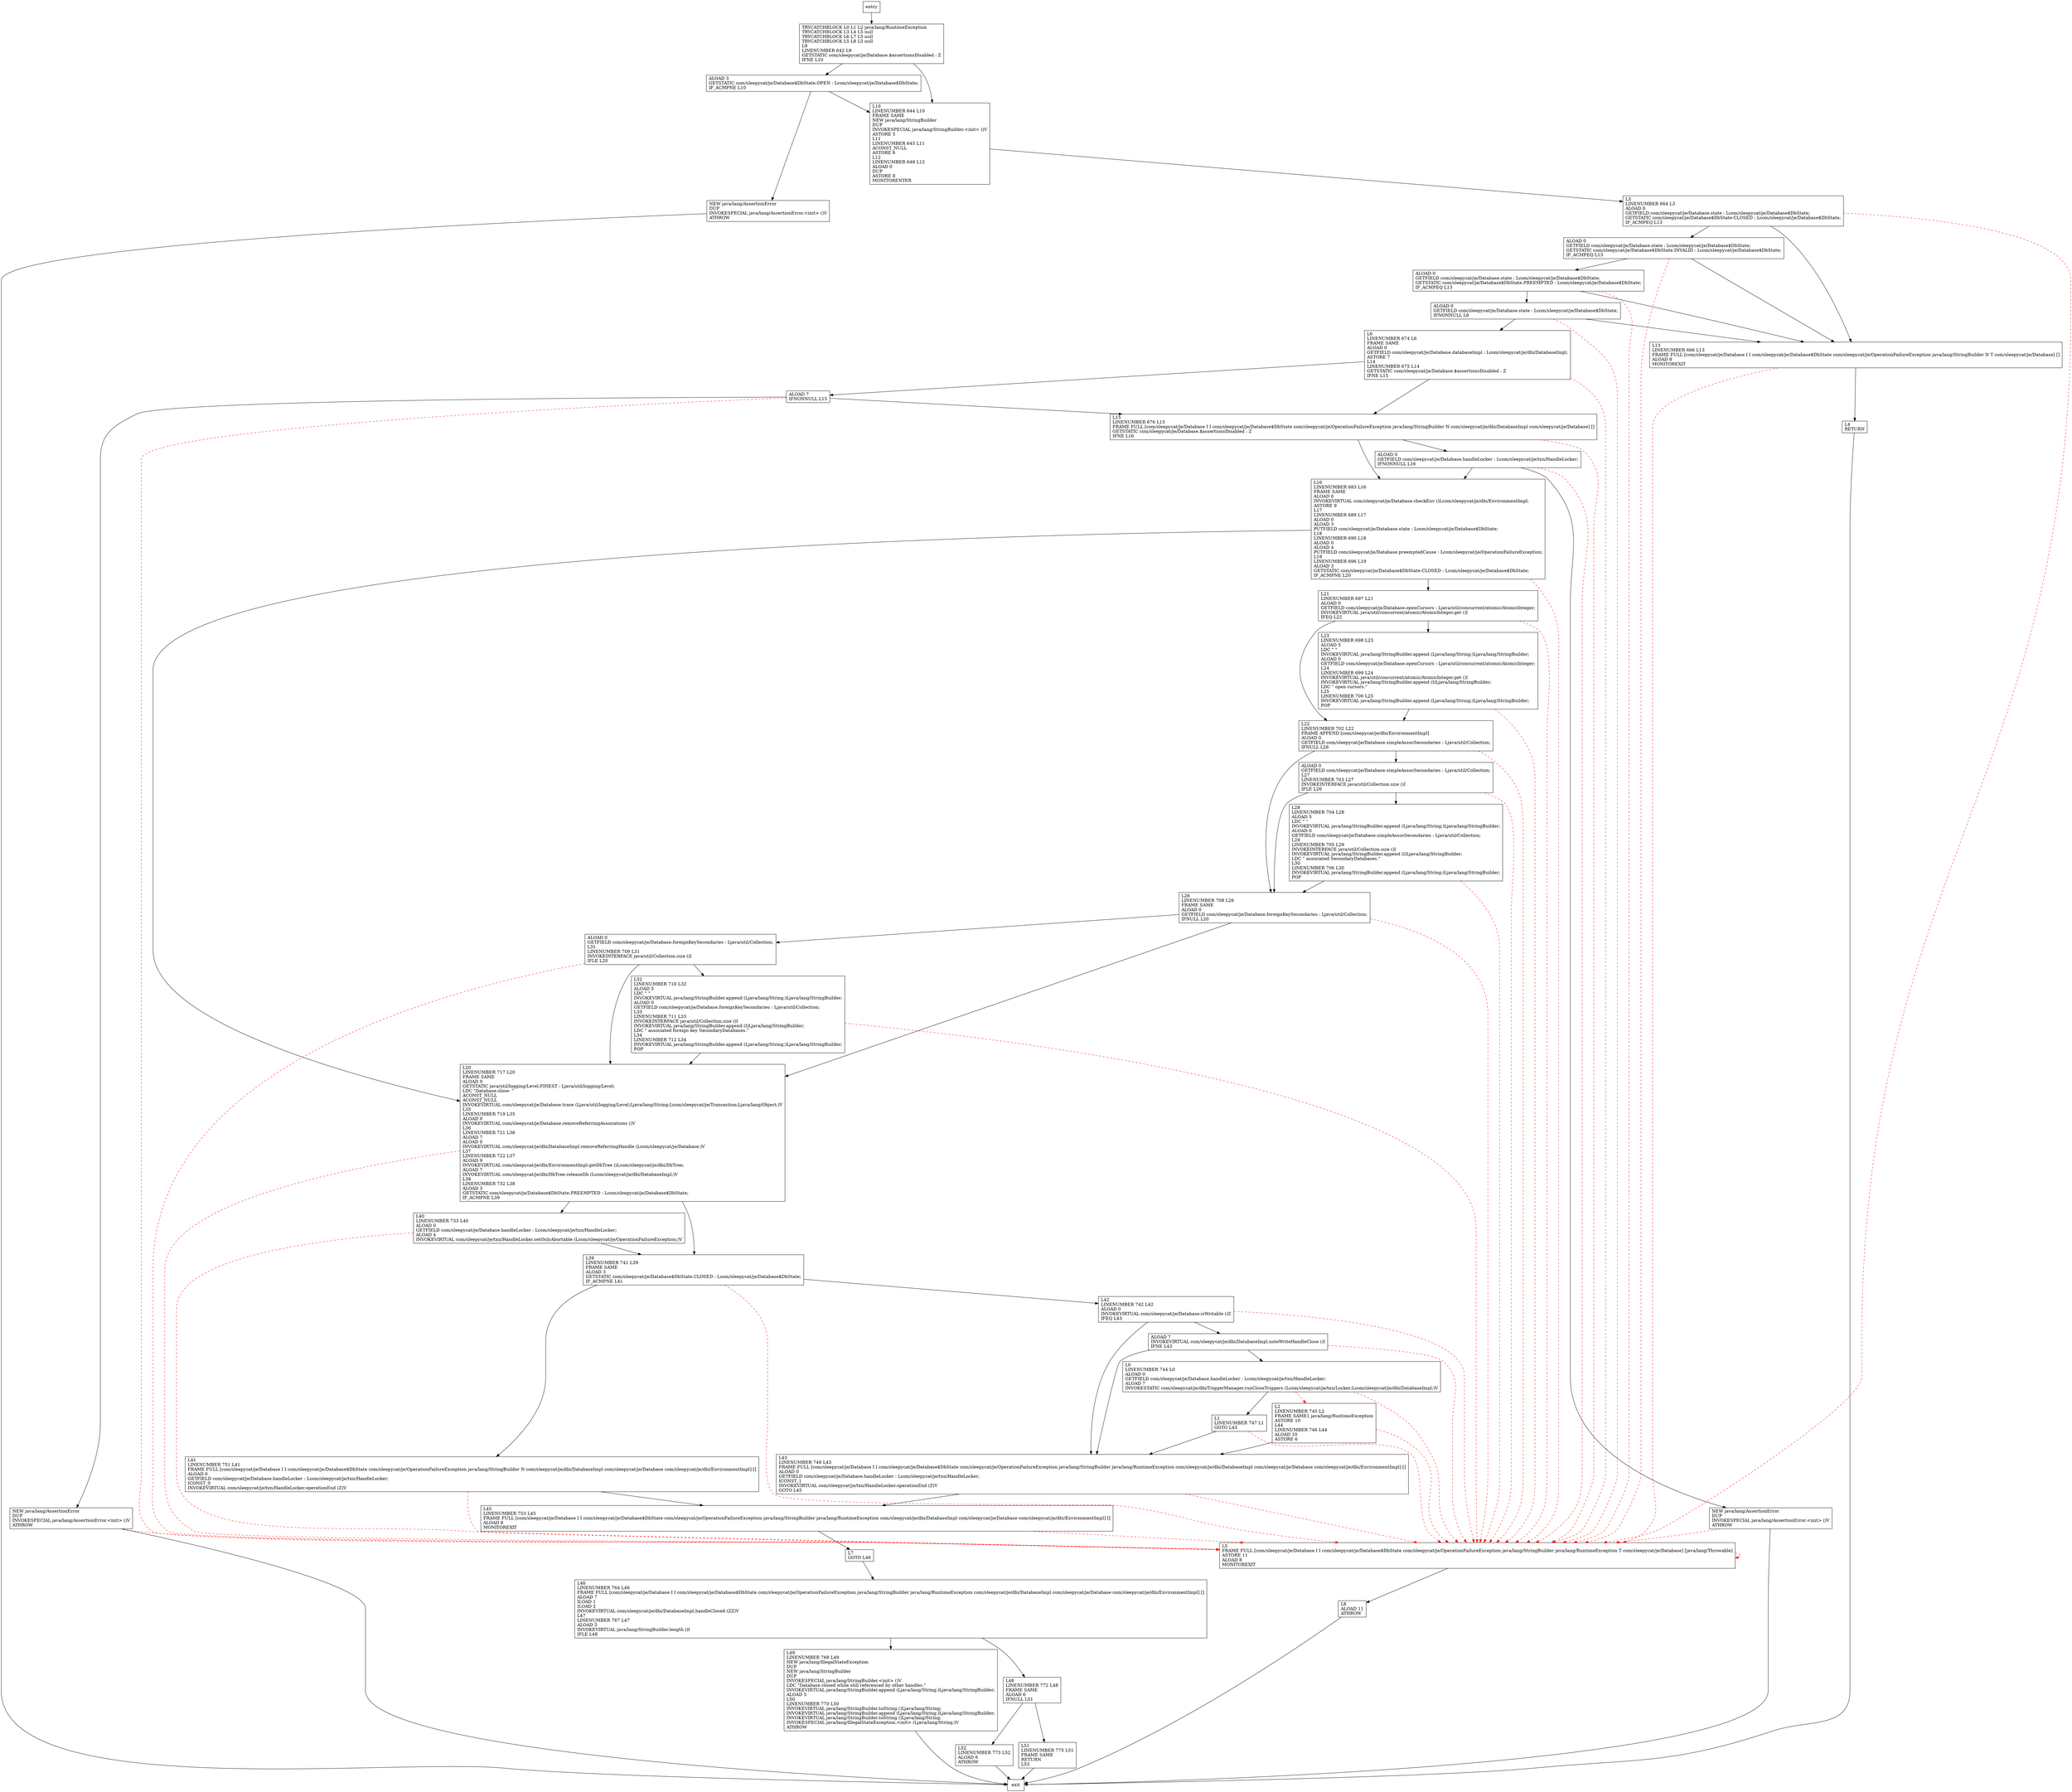 digraph closeInternalWork {
node [shape=record];
1352968626 [label="NEW java/lang/AssertionError\lDUP\lINVOKESPECIAL java/lang/AssertionError.\<init\> ()V\lATHROW\l"];
1817863927 [label="L21\lLINENUMBER 697 L21\lALOAD 0\lGETFIELD com/sleepycat/je/Database.openCursors : Ljava/util/concurrent/atomic/AtomicInteger;\lINVOKEVIRTUAL java/util/concurrent/atomic/AtomicInteger.get ()I\lIFEQ L22\l"];
230167548 [label="TRYCATCHBLOCK L0 L1 L2 java/lang/RuntimeException\lTRYCATCHBLOCK L3 L4 L5 null\lTRYCATCHBLOCK L6 L7 L5 null\lTRYCATCHBLOCK L5 L8 L5 null\lL9\lLINENUMBER 642 L9\lGETSTATIC com/sleepycat/je/Database.$assertionsDisabled : Z\lIFNE L10\l"];
1929979427 [label="L42\lLINENUMBER 742 L42\lALOAD 0\lINVOKEVIRTUAL com/sleepycat/je/Database.isWritable ()Z\lIFEQ L43\l"];
1555601883 [label="L22\lLINENUMBER 702 L22\lFRAME APPEND [com/sleepycat/je/dbi/EnvironmentImpl]\lALOAD 0\lGETFIELD com/sleepycat/je/Database.simpleAssocSecondaries : Ljava/util/Collection;\lIFNULL L26\l"];
591360069 [label="L6\lLINENUMBER 674 L6\lFRAME SAME\lALOAD 0\lGETFIELD com/sleepycat/je/Database.databaseImpl : Lcom/sleepycat/je/dbi/DatabaseImpl;\lASTORE 7\lL14\lLINENUMBER 675 L14\lGETSTATIC com/sleepycat/je/Database.$assertionsDisabled : Z\lIFNE L15\l"];
476729264 [label="L7\lGOTO L46\l"];
1885514615 [label="L13\lLINENUMBER 666 L13\lFRAME FULL [com/sleepycat/je/Database I I com/sleepycat/je/Database$DbState com/sleepycat/je/OperationFailureException java/lang/StringBuilder N T com/sleepycat/je/Database] []\lALOAD 8\lMONITOREXIT\l"];
645845345 [label="NEW java/lang/AssertionError\lDUP\lINVOKESPECIAL java/lang/AssertionError.\<init\> ()V\lATHROW\l"];
774673772 [label="L32\lLINENUMBER 710 L32\lALOAD 5\lLDC \" \"\lINVOKEVIRTUAL java/lang/StringBuilder.append (Ljava/lang/String;)Ljava/lang/StringBuilder;\lALOAD 0\lGETFIELD com/sleepycat/je/Database.foreignKeySecondaries : Ljava/util/Collection;\lL33\lLINENUMBER 711 L33\lINVOKEINTERFACE java/util/Collection.size ()I\lINVOKEVIRTUAL java/lang/StringBuilder.append (I)Ljava/lang/StringBuilder;\lLDC \" associated foreign key SecondaryDatabases.\"\lL34\lLINENUMBER 712 L34\lINVOKEVIRTUAL java/lang/StringBuilder.append (Ljava/lang/String;)Ljava/lang/StringBuilder;\lPOP\l"];
284904899 [label="L45\lLINENUMBER 753 L45\lFRAME FULL [com/sleepycat/je/Database I I com/sleepycat/je/Database$DbState com/sleepycat/je/OperationFailureException java/lang/StringBuilder java/lang/RuntimeException com/sleepycat/je/dbi/DatabaseImpl com/sleepycat/je/Database com/sleepycat/je/dbi/EnvironmentImpl] []\lALOAD 8\lMONITOREXIT\l"];
535261013 [label="L4\lRETURN\l"];
97538789 [label="L20\lLINENUMBER 717 L20\lFRAME SAME\lALOAD 0\lGETSTATIC java/util/logging/Level.FINEST : Ljava/util/logging/Level;\lLDC \"Database.close: \"\lACONST_NULL\lACONST_NULL\lINVOKEVIRTUAL com/sleepycat/je/Database.trace (Ljava/util/logging/Level;Ljava/lang/String;Lcom/sleepycat/je/Transaction;Ljava/lang/Object;)V\lL35\lLINENUMBER 719 L35\lALOAD 0\lINVOKEVIRTUAL com/sleepycat/je/Database.removeReferringAssociations ()V\lL36\lLINENUMBER 721 L36\lALOAD 7\lALOAD 0\lINVOKEVIRTUAL com/sleepycat/je/dbi/DatabaseImpl.removeReferringHandle (Lcom/sleepycat/je/Database;)V\lL37\lLINENUMBER 722 L37\lALOAD 9\lINVOKEVIRTUAL com/sleepycat/je/dbi/EnvironmentImpl.getDbTree ()Lcom/sleepycat/je/dbi/DbTree;\lALOAD 7\lINVOKEVIRTUAL com/sleepycat/je/dbi/DbTree.releaseDb (Lcom/sleepycat/je/dbi/DatabaseImpl;)V\lL38\lLINENUMBER 732 L38\lALOAD 3\lGETSTATIC com/sleepycat/je/Database$DbState.PREEMPTED : Lcom/sleepycat/je/Database$DbState;\lIF_ACMPNE L39\l"];
1417233403 [label="L15\lLINENUMBER 676 L15\lFRAME FULL [com/sleepycat/je/Database I I com/sleepycat/je/Database$DbState com/sleepycat/je/OperationFailureException java/lang/StringBuilder N com/sleepycat/je/dbi/DatabaseImpl com/sleepycat/je/Database] []\lGETSTATIC com/sleepycat/je/Database.$assertionsDisabled : Z\lIFNE L16\l"];
1207292627 [label="L16\lLINENUMBER 683 L16\lFRAME SAME\lALOAD 0\lINVOKEVIRTUAL com/sleepycat/je/Database.checkEnv ()Lcom/sleepycat/je/dbi/EnvironmentImpl;\lASTORE 9\lL17\lLINENUMBER 689 L17\lALOAD 0\lALOAD 3\lPUTFIELD com/sleepycat/je/Database.state : Lcom/sleepycat/je/Database$DbState;\lL18\lLINENUMBER 690 L18\lALOAD 0\lALOAD 4\lPUTFIELD com/sleepycat/je/Database.preemptedCause : Lcom/sleepycat/je/OperationFailureException;\lL19\lLINENUMBER 696 L19\lALOAD 3\lGETSTATIC com/sleepycat/je/Database$DbState.CLOSED : Lcom/sleepycat/je/Database$DbState;\lIF_ACMPNE L20\l"];
1184407500 [label="L10\lLINENUMBER 644 L10\lFRAME SAME\lNEW java/lang/StringBuilder\lDUP\lINVOKESPECIAL java/lang/StringBuilder.\<init\> ()V\lASTORE 5\lL11\lLINENUMBER 645 L11\lACONST_NULL\lASTORE 6\lL12\lLINENUMBER 648 L12\lALOAD 0\lDUP\lASTORE 8\lMONITORENTER\l"];
1680478343 [label="L26\lLINENUMBER 708 L26\lFRAME SAME\lALOAD 0\lGETFIELD com/sleepycat/je/Database.foreignKeySecondaries : Ljava/util/Collection;\lIFNULL L20\l"];
127839608 [label="ALOAD 0\lGETFIELD com/sleepycat/je/Database.state : Lcom/sleepycat/je/Database$DbState;\lGETSTATIC com/sleepycat/je/Database$DbState.PREEMPTED : Lcom/sleepycat/je/Database$DbState;\lIF_ACMPEQ L13\l"];
451892875 [label="L23\lLINENUMBER 698 L23\lALOAD 5\lLDC \" \"\lINVOKEVIRTUAL java/lang/StringBuilder.append (Ljava/lang/String;)Ljava/lang/StringBuilder;\lALOAD 0\lGETFIELD com/sleepycat/je/Database.openCursors : Ljava/util/concurrent/atomic/AtomicInteger;\lL24\lLINENUMBER 699 L24\lINVOKEVIRTUAL java/util/concurrent/atomic/AtomicInteger.get ()I\lINVOKEVIRTUAL java/lang/StringBuilder.append (I)Ljava/lang/StringBuilder;\lLDC \" open cursors.\"\lL25\lLINENUMBER 700 L25\lINVOKEVIRTUAL java/lang/StringBuilder.append (Ljava/lang/String;)Ljava/lang/StringBuilder;\lPOP\l"];
325647811 [label="ALOAD 7\lINVOKEVIRTUAL com/sleepycat/je/dbi/DatabaseImpl.noteWriteHandleClose ()I\lIFNE L43\l"];
1676288357 [label="ALOAD 0\lGETFIELD com/sleepycat/je/Database.simpleAssocSecondaries : Ljava/util/Collection;\lL27\lLINENUMBER 703 L27\lINVOKEINTERFACE java/util/Collection.size ()I\lIFLE L26\l"];
1595981277 [label="L48\lLINENUMBER 772 L48\lFRAME SAME\lALOAD 6\lIFNULL L51\l"];
1974319036 [label="L1\lLINENUMBER 747 L1\lGOTO L43\l"];
200462213 [label="L46\lLINENUMBER 764 L46\lFRAME FULL [com/sleepycat/je/Database I I com/sleepycat/je/Database$DbState com/sleepycat/je/OperationFailureException java/lang/StringBuilder java/lang/RuntimeException com/sleepycat/je/dbi/DatabaseImpl com/sleepycat/je/Database com/sleepycat/je/dbi/EnvironmentImpl] []\lALOAD 7\lILOAD 1\lILOAD 2\lINVOKEVIRTUAL com/sleepycat/je/dbi/DatabaseImpl.handleClosed (ZZ)V\lL47\lLINENUMBER 767 L47\lALOAD 5\lINVOKEVIRTUAL java/lang/StringBuilder.length ()I\lIFLE L48\l"];
944965295 [label="L8\lALOAD 11\lATHROW\l"];
1972513425 [label="L52\lLINENUMBER 773 L52\lALOAD 6\lATHROW\l"];
1414403925 [label="L2\lLINENUMBER 745 L2\lFRAME SAME1 java/lang/RuntimeException\lASTORE 10\lL44\lLINENUMBER 746 L44\lALOAD 10\lASTORE 6\l"];
486506143 [label="ALOAD 0\lGETFIELD com/sleepycat/je/Database.foreignKeySecondaries : Ljava/util/Collection;\lL31\lLINENUMBER 709 L31\lINVOKEINTERFACE java/util/Collection.size ()I\lIFLE L20\l"];
1062075886 [label="L49\lLINENUMBER 768 L49\lNEW java/lang/IllegalStateException\lDUP\lNEW java/lang/StringBuilder\lDUP\lINVOKESPECIAL java/lang/StringBuilder.\<init\> ()V\lLDC \"Database closed while still referenced by other handles.\"\lINVOKEVIRTUAL java/lang/StringBuilder.append (Ljava/lang/String;)Ljava/lang/StringBuilder;\lALOAD 5\lL50\lLINENUMBER 770 L50\lINVOKEVIRTUAL java/lang/StringBuilder.toString ()Ljava/lang/String;\lINVOKEVIRTUAL java/lang/StringBuilder.append (Ljava/lang/String;)Ljava/lang/StringBuilder;\lINVOKEVIRTUAL java/lang/StringBuilder.toString ()Ljava/lang/String;\lINVOKESPECIAL java/lang/IllegalStateException.\<init\> (Ljava/lang/String;)V\lATHROW\l"];
400443700 [label="ALOAD 7\lIFNONNULL L15\l"];
124730178 [label="L5\lFRAME FULL [com/sleepycat/je/Database I I com/sleepycat/je/Database$DbState com/sleepycat/je/OperationFailureException java/lang/StringBuilder java/lang/RuntimeException T com/sleepycat/je/Database] [java/lang/Throwable]\lASTORE 11\lALOAD 8\lMONITOREXIT\l"];
68245895 [label="L28\lLINENUMBER 704 L28\lALOAD 5\lLDC \" \"\lINVOKEVIRTUAL java/lang/StringBuilder.append (Ljava/lang/String;)Ljava/lang/StringBuilder;\lALOAD 0\lGETFIELD com/sleepycat/je/Database.simpleAssocSecondaries : Ljava/util/Collection;\lL29\lLINENUMBER 705 L29\lINVOKEINTERFACE java/util/Collection.size ()I\lINVOKEVIRTUAL java/lang/StringBuilder.append (I)Ljava/lang/StringBuilder;\lLDC \" associated SecondaryDatabases.\"\lL30\lLINENUMBER 706 L30\lINVOKEVIRTUAL java/lang/StringBuilder.append (Ljava/lang/String;)Ljava/lang/StringBuilder;\lPOP\l"];
430234067 [label="L3\lLINENUMBER 664 L3\lALOAD 0\lGETFIELD com/sleepycat/je/Database.state : Lcom/sleepycat/je/Database$DbState;\lGETSTATIC com/sleepycat/je/Database$DbState.CLOSED : Lcom/sleepycat/je/Database$DbState;\lIF_ACMPEQ L13\l"];
1744919873 [label="L51\lLINENUMBER 775 L51\lFRAME SAME\lRETURN\lL53\l"];
720985729 [label="L43\lLINENUMBER 749 L43\lFRAME FULL [com/sleepycat/je/Database I I com/sleepycat/je/Database$DbState com/sleepycat/je/OperationFailureException java/lang/StringBuilder java/lang/RuntimeException com/sleepycat/je/dbi/DatabaseImpl com/sleepycat/je/Database com/sleepycat/je/dbi/EnvironmentImpl] []\lALOAD 0\lGETFIELD com/sleepycat/je/Database.handleLocker : Lcom/sleepycat/je/txn/HandleLocker;\lICONST_1\lINVOKEVIRTUAL com/sleepycat/je/txn/HandleLocker.operationEnd (Z)V\lGOTO L45\l"];
969169627 [label="L41\lLINENUMBER 751 L41\lFRAME FULL [com/sleepycat/je/Database I I com/sleepycat/je/Database$DbState com/sleepycat/je/OperationFailureException java/lang/StringBuilder N com/sleepycat/je/dbi/DatabaseImpl com/sleepycat/je/Database com/sleepycat/je/dbi/EnvironmentImpl] []\lALOAD 0\lGETFIELD com/sleepycat/je/Database.handleLocker : Lcom/sleepycat/je/txn/HandleLocker;\lICONST_0\lINVOKEVIRTUAL com/sleepycat/je/txn/HandleLocker.operationEnd (Z)V\l"];
1023368656 [label="NEW java/lang/AssertionError\lDUP\lINVOKESPECIAL java/lang/AssertionError.\<init\> ()V\lATHROW\l"];
439752198 [label="L40\lLINENUMBER 733 L40\lALOAD 0\lGETFIELD com/sleepycat/je/Database.handleLocker : Lcom/sleepycat/je/txn/HandleLocker;\lALOAD 4\lINVOKEVIRTUAL com/sleepycat/je/txn/HandleLocker.setOnlyAbortable (Lcom/sleepycat/je/OperationFailureException;)V\l"];
1921154304 [label="ALOAD 0\lGETFIELD com/sleepycat/je/Database.state : Lcom/sleepycat/je/Database$DbState;\lIFNONNULL L6\l"];
570926320 [label="ALOAD 0\lGETFIELD com/sleepycat/je/Database.handleLocker : Lcom/sleepycat/je/txn/HandleLocker;\lIFNONNULL L16\l"];
1921399880 [label="ALOAD 0\lGETFIELD com/sleepycat/je/Database.state : Lcom/sleepycat/je/Database$DbState;\lGETSTATIC com/sleepycat/je/Database$DbState.INVALID : Lcom/sleepycat/je/Database$DbState;\lIF_ACMPEQ L13\l"];
511537666 [label="ALOAD 3\lGETSTATIC com/sleepycat/je/Database$DbState.OPEN : Lcom/sleepycat/je/Database$DbState;\lIF_ACMPNE L10\l"];
499343554 [label="L0\lLINENUMBER 744 L0\lALOAD 0\lGETFIELD com/sleepycat/je/Database.handleLocker : Lcom/sleepycat/je/txn/HandleLocker;\lALOAD 7\lINVOKESTATIC com/sleepycat/je/dbi/TriggerManager.runCloseTriggers (Lcom/sleepycat/je/txn/Locker;Lcom/sleepycat/je/dbi/DatabaseImpl;)V\l"];
350599590 [label="L39\lLINENUMBER 741 L39\lFRAME SAME\lALOAD 3\lGETSTATIC com/sleepycat/je/Database$DbState.CLOSED : Lcom/sleepycat/je/Database$DbState;\lIF_ACMPNE L41\l"];
entry;
exit;
1352968626 -> exit
1817863927 -> 1555601883
1817863927 -> 451892875
1817863927 -> 124730178 [style=dashed, color=red]
230167548 -> 1184407500
230167548 -> 511537666
1929979427 -> 720985729
1929979427 -> 325647811
1929979427 -> 124730178 [style=dashed, color=red]
1555601883 -> 1680478343
1555601883 -> 124730178 [style=dashed, color=red]
1555601883 -> 1676288357
591360069 -> 1417233403
591360069 -> 400443700
591360069 -> 124730178 [style=dashed, color=red]
476729264 -> 200462213
1885514615 -> 124730178 [style=dashed, color=red]
1885514615 -> 535261013
645845345 -> exit
645845345 -> 124730178 [style=dashed, color=red]
774673772 -> 124730178 [style=dashed, color=red]
774673772 -> 97538789
284904899 -> 124730178 [style=dashed, color=red]
284904899 -> 476729264
535261013 -> exit
97538789 -> 439752198
97538789 -> 124730178 [style=dashed, color=red]
97538789 -> 350599590
1417233403 -> 1207292627
1417233403 -> 570926320
1417233403 -> 124730178 [style=dashed, color=red]
1207292627 -> 1817863927
1207292627 -> 124730178 [style=dashed, color=red]
1207292627 -> 97538789
1184407500 -> 430234067
1680478343 -> 486506143
1680478343 -> 124730178 [style=dashed, color=red]
1680478343 -> 97538789
127839608 -> 1921154304
127839608 -> 124730178 [style=dashed, color=red]
127839608 -> 1885514615
451892875 -> 1555601883
451892875 -> 124730178 [style=dashed, color=red]
325647811 -> 720985729
325647811 -> 124730178 [style=dashed, color=red]
325647811 -> 499343554
1676288357 -> 1680478343
1676288357 -> 124730178 [style=dashed, color=red]
1676288357 -> 68245895
1595981277 -> 1744919873
1595981277 -> 1972513425
1974319036 -> 720985729
1974319036 -> 124730178 [style=dashed, color=red]
200462213 -> 1062075886
200462213 -> 1595981277
944965295 -> exit
1972513425 -> exit
1414403925 -> 720985729
1414403925 -> 124730178 [style=dashed, color=red]
486506143 -> 124730178 [style=dashed, color=red]
486506143 -> 774673772
486506143 -> 97538789
1062075886 -> exit
400443700 -> 1417233403
400443700 -> 124730178 [style=dashed, color=red]
400443700 -> 645845345
124730178 -> 124730178 [style=dashed, color=red]
124730178 -> 944965295
68245895 -> 1680478343
68245895 -> 124730178 [style=dashed, color=red]
430234067 -> 124730178 [style=dashed, color=red]
430234067 -> 1885514615
430234067 -> 1921399880
1744919873 -> exit
entry -> 230167548
720985729 -> 124730178 [style=dashed, color=red]
720985729 -> 284904899
969169627 -> 124730178 [style=dashed, color=red]
969169627 -> 284904899
1023368656 -> exit
1023368656 -> 124730178 [style=dashed, color=red]
439752198 -> 124730178 [style=dashed, color=red]
439752198 -> 350599590
1921154304 -> 591360069
1921154304 -> 124730178 [style=dashed, color=red]
1921154304 -> 1885514615
570926320 -> 1207292627
570926320 -> 1023368656
570926320 -> 124730178 [style=dashed, color=red]
1921399880 -> 127839608
1921399880 -> 124730178 [style=dashed, color=red]
1921399880 -> 1885514615
511537666 -> 1352968626
511537666 -> 1184407500
499343554 -> 1414403925 [style=dashed, color=red]
499343554 -> 124730178 [style=dashed, color=red]
499343554 -> 1974319036
350599590 -> 1929979427
350599590 -> 969169627
350599590 -> 124730178 [style=dashed, color=red]
}
